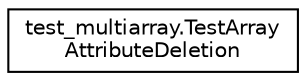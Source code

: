 digraph "Graphical Class Hierarchy"
{
 // LATEX_PDF_SIZE
  edge [fontname="Helvetica",fontsize="10",labelfontname="Helvetica",labelfontsize="10"];
  node [fontname="Helvetica",fontsize="10",shape=record];
  rankdir="LR";
  Node0 [label="test_multiarray.TestArray\lAttributeDeletion",height=0.2,width=0.4,color="black", fillcolor="white", style="filled",URL="$classtest__multiarray_1_1TestArrayAttributeDeletion.html",tooltip=" "];
}
